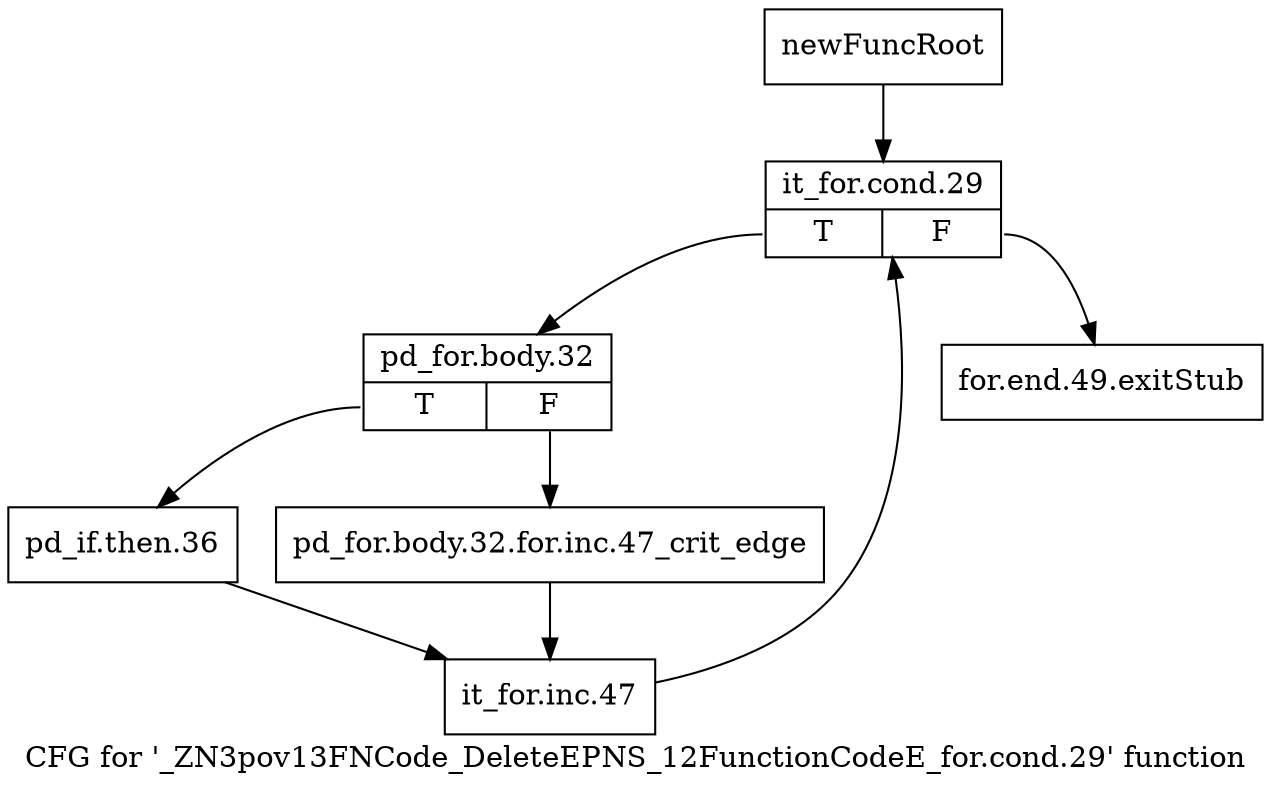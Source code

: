 digraph "CFG for '_ZN3pov13FNCode_DeleteEPNS_12FunctionCodeE_for.cond.29' function" {
	label="CFG for '_ZN3pov13FNCode_DeleteEPNS_12FunctionCodeE_for.cond.29' function";

	Node0x242e610 [shape=record,label="{newFuncRoot}"];
	Node0x242e610 -> Node0x242e6b0;
	Node0x242e660 [shape=record,label="{for.end.49.exitStub}"];
	Node0x242e6b0 [shape=record,label="{it_for.cond.29|{<s0>T|<s1>F}}"];
	Node0x242e6b0:s0 -> Node0x242e700;
	Node0x242e6b0:s1 -> Node0x242e660;
	Node0x242e700 [shape=record,label="{pd_for.body.32|{<s0>T|<s1>F}}"];
	Node0x242e700:s0 -> Node0x242e7a0;
	Node0x242e700:s1 -> Node0x242e750;
	Node0x242e750 [shape=record,label="{pd_for.body.32.for.inc.47_crit_edge}"];
	Node0x242e750 -> Node0x242e7f0;
	Node0x242e7a0 [shape=record,label="{pd_if.then.36}"];
	Node0x242e7a0 -> Node0x242e7f0;
	Node0x242e7f0 [shape=record,label="{it_for.inc.47}"];
	Node0x242e7f0 -> Node0x242e6b0;
}
